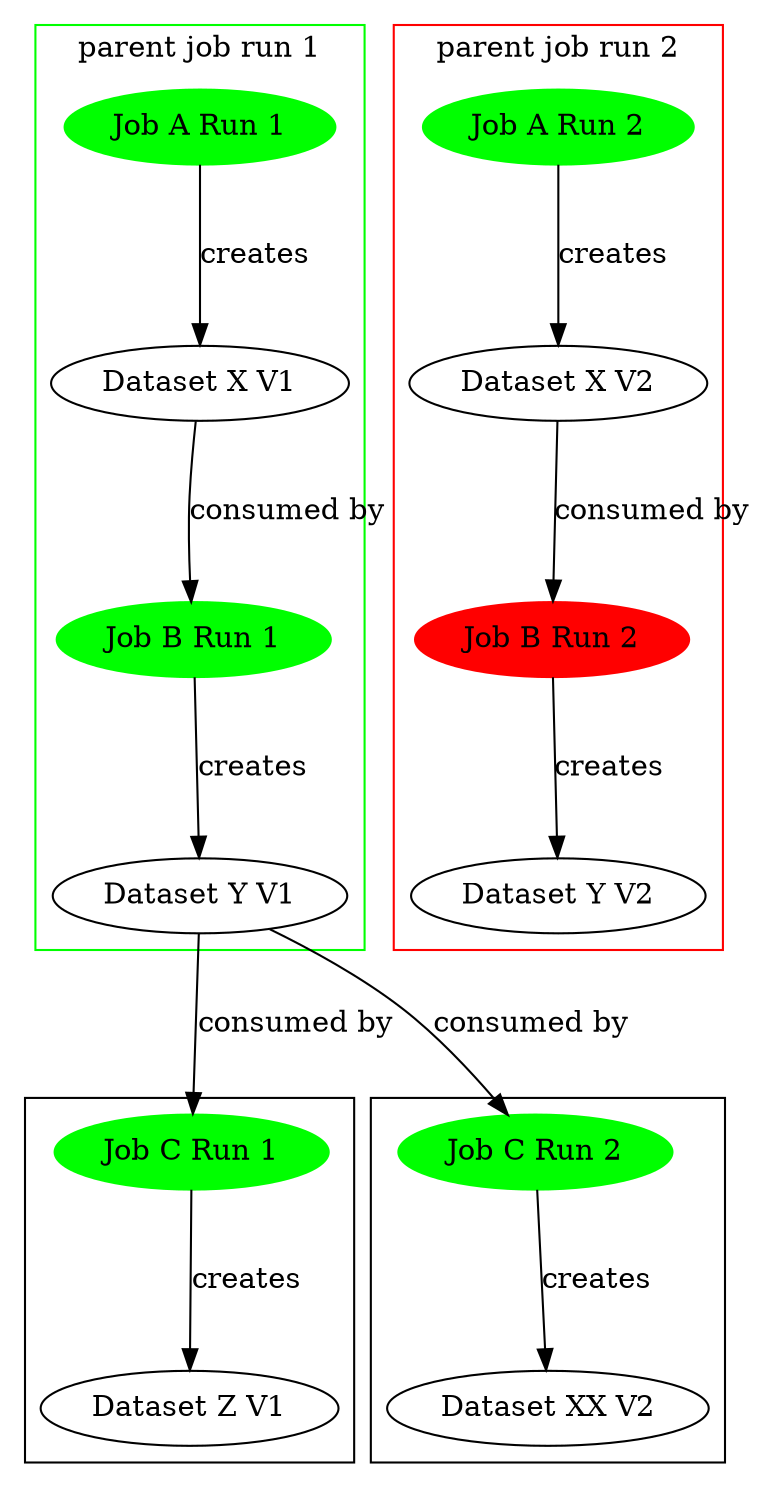 digraph Creation {
    ranksep=1;
    rankdir=TB;
    newrank="true";
    subgraph clusterParent0{
        label="parent job run 1"
        color=green
        ranksep=1
        JobA1[color=green,style=filled,label="Job A Run 1"];
        JobB1[color=green,style=filled,label="Job B Run 1"];
        DatasetX1[label="Dataset X V1"];
        DatasetY1[label="Dataset Y V1"];
        JobA1 -> DatasetX1 [label="creates"];
        DatasetX1 -> JobB1 [label="consumed by"];
        JobB1 -> DatasetY1 [label="creates"];
    }
    subgraph cluster2{
        JobC1[color=green,style=filled,label="Job C Run 1"];
        DatasetY1 -> JobC1 [label="consumed by"];
        DatasetZ1[label="Dataset Z V1"];
        JobC1 -> DatasetZ1 [label="creates"];
    }

    subgraph clusterParent1{
        label="parent job run 2"
        color=red
        ranksep=1
        JobA2[color=green,style=filled,label="Job A Run 2"];
        JobB2[color=red,style=filled,label="Job B Run 2"];
        DatasetX2[label="Dataset X V2"];
        DatasetY2[label="Dataset Y V2"];
        JobA2 -> DatasetX2 [label="creates"];
        DatasetX2 -> JobB2 [label="consumed by"];
        JobB2 -> DatasetY2 [label="creates"];
    }
    subgraph cluster3{
        DatasetZ2[label="Dataset XX V2"];
        JobC2[color=green,style=filled,label="Job C Run 2"];
        DatasetY1 -> JobC2 [label="consumed by"];
        JobC2 -> DatasetZ2 [label="creates"];
    }
}
